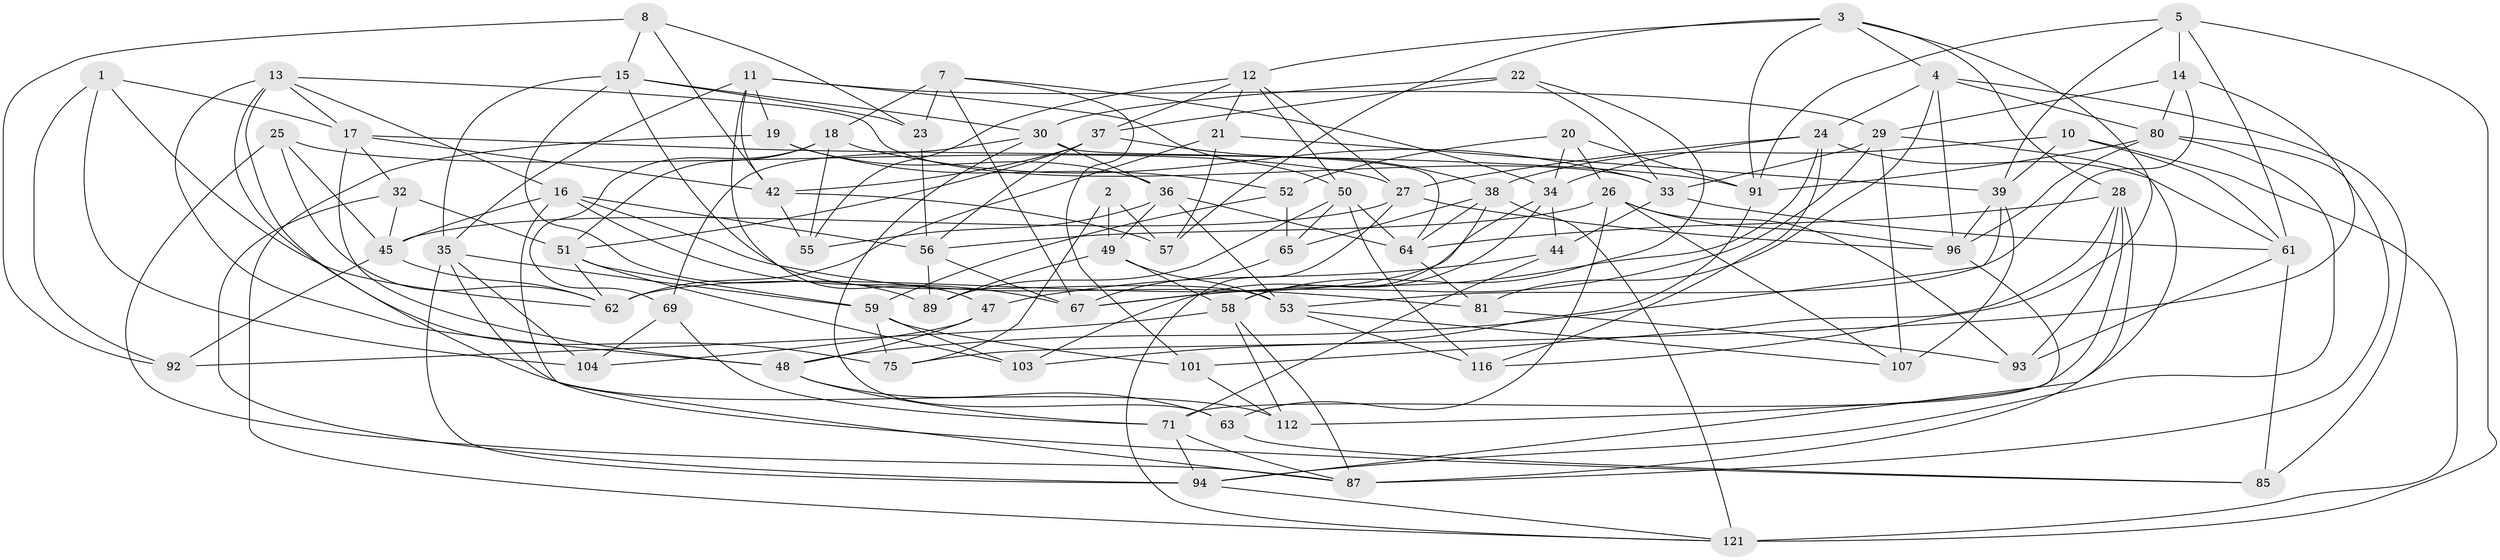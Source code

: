 // original degree distribution, {4: 1.0}
// Generated by graph-tools (version 1.1) at 2025/42/03/06/25 10:42:16]
// undirected, 77 vertices, 197 edges
graph export_dot {
graph [start="1"]
  node [color=gray90,style=filled];
  1;
  2;
  3 [super="+6"];
  4 [super="+60"];
  5 [super="+9"];
  7 [super="+123"];
  8;
  10;
  11 [super="+90"];
  12 [super="+86"];
  13 [super="+31"];
  14 [super="+118"];
  15 [super="+77"];
  16 [super="+73"];
  17 [super="+76"];
  18 [super="+97"];
  19;
  20;
  21;
  22;
  23;
  24 [super="+46"];
  25;
  26 [super="+83"];
  27 [super="+41"];
  28 [super="+78"];
  29 [super="+72"];
  30 [super="+40"];
  32;
  33 [super="+99"];
  34 [super="+84"];
  35 [super="+43"];
  36 [super="+79"];
  37 [super="+82"];
  38 [super="+100"];
  39 [super="+88"];
  42 [super="+66"];
  44;
  45 [super="+98"];
  47;
  48 [super="+54"];
  49 [super="+74"];
  50 [super="+115"];
  51 [super="+109"];
  52;
  53 [super="+117"];
  55;
  56 [super="+114"];
  57;
  58 [super="+106"];
  59 [super="+68"];
  61 [super="+70"];
  62 [super="+110"];
  63;
  64 [super="+120"];
  65;
  67 [super="+105"];
  69;
  71 [super="+95"];
  75;
  80 [super="+108"];
  81;
  85;
  87 [super="+113"];
  89;
  91 [super="+111"];
  92;
  93;
  94 [super="+119"];
  96 [super="+102"];
  101;
  103;
  104;
  107;
  112;
  116;
  121 [super="+122"];
  1 -- 17;
  1 -- 92;
  1 -- 104;
  1 -- 62;
  2 -- 75;
  2 -- 49 [weight=2];
  2 -- 57;
  3 -- 28;
  3 -- 116;
  3 -- 4;
  3 -- 57;
  3 -- 91;
  3 -- 12;
  4 -- 85;
  4 -- 96;
  4 -- 81;
  4 -- 80;
  4 -- 24;
  5 -- 121;
  5 -- 14 [weight=2];
  5 -- 91;
  5 -- 61;
  5 -- 39;
  7 -- 101;
  7 -- 67;
  7 -- 18 [weight=2];
  7 -- 34;
  7 -- 23;
  8 -- 15;
  8 -- 23;
  8 -- 92;
  8 -- 42;
  10 -- 38;
  10 -- 121;
  10 -- 39;
  10 -- 61;
  11 -- 47;
  11 -- 29;
  11 -- 50;
  11 -- 35;
  11 -- 42;
  11 -- 19;
  12 -- 55;
  12 -- 50;
  12 -- 37;
  12 -- 21;
  12 -- 27;
  13 -- 112;
  13 -- 75;
  13 -- 16;
  13 -- 17;
  13 -- 33;
  13 -- 48;
  14 -- 80;
  14 -- 53;
  14 -- 75;
  14 -- 29;
  15 -- 30;
  15 -- 89;
  15 -- 53;
  15 -- 23;
  15 -- 35;
  16 -- 45;
  16 -- 81;
  16 -- 56;
  16 -- 67;
  16 -- 87;
  17 -- 32;
  17 -- 48;
  17 -- 91;
  17 -- 42;
  18 -- 69;
  18 -- 55;
  18 -- 51;
  18 -- 33;
  19 -- 52;
  19 -- 121;
  19 -- 36;
  20 -- 52;
  20 -- 91;
  20 -- 34;
  20 -- 26;
  21 -- 57;
  21 -- 62;
  21 -- 39;
  22 -- 58;
  22 -- 33;
  22 -- 30;
  22 -- 37;
  23 -- 56;
  24 -- 116;
  24 -- 27;
  24 -- 34;
  24 -- 67;
  24 -- 61;
  25 -- 62;
  25 -- 87;
  25 -- 45;
  25 -- 27;
  26 -- 63;
  26 -- 93;
  26 -- 56;
  26 -- 96;
  26 -- 107;
  27 -- 96;
  27 -- 121;
  27 -- 45;
  28 -- 87;
  28 -- 93;
  28 -- 64;
  28 -- 101;
  28 -- 71;
  29 -- 107;
  29 -- 94;
  29 -- 33;
  29 -- 67;
  30 -- 69;
  30 -- 63;
  30 -- 64;
  30 -- 36;
  32 -- 45;
  32 -- 51;
  32 -- 94;
  33 -- 61;
  33 -- 44;
  34 -- 62;
  34 -- 103;
  34 -- 44;
  35 -- 85;
  35 -- 59;
  35 -- 104;
  35 -- 94;
  36 -- 55;
  36 -- 53;
  36 -- 64;
  36 -- 49;
  37 -- 56;
  37 -- 51;
  37 -- 42;
  37 -- 38;
  38 -- 65;
  38 -- 58;
  38 -- 121;
  38 -- 64;
  39 -- 48;
  39 -- 96;
  39 -- 107;
  42 -- 55;
  42 -- 57;
  44 -- 47;
  44 -- 71;
  45 -- 92;
  45 -- 62;
  47 -- 104;
  47 -- 48;
  48 -- 63;
  48 -- 71;
  49 -- 89;
  49 -- 53;
  49 -- 58;
  50 -- 89;
  50 -- 64;
  50 -- 116;
  50 -- 65;
  51 -- 103;
  51 -- 59;
  51 -- 62;
  52 -- 59;
  52 -- 65;
  53 -- 116;
  53 -- 107;
  56 -- 89;
  56 -- 67;
  58 -- 112;
  58 -- 92;
  58 -- 87;
  59 -- 75;
  59 -- 101;
  59 -- 103;
  61 -- 93;
  61 -- 85;
  63 -- 85;
  64 -- 81;
  65 -- 67;
  69 -- 104;
  69 -- 71;
  71 -- 94;
  71 -- 87;
  80 -- 91;
  80 -- 96;
  80 -- 94;
  80 -- 87;
  81 -- 93;
  91 -- 103;
  94 -- 121;
  96 -- 112;
  101 -- 112;
}
